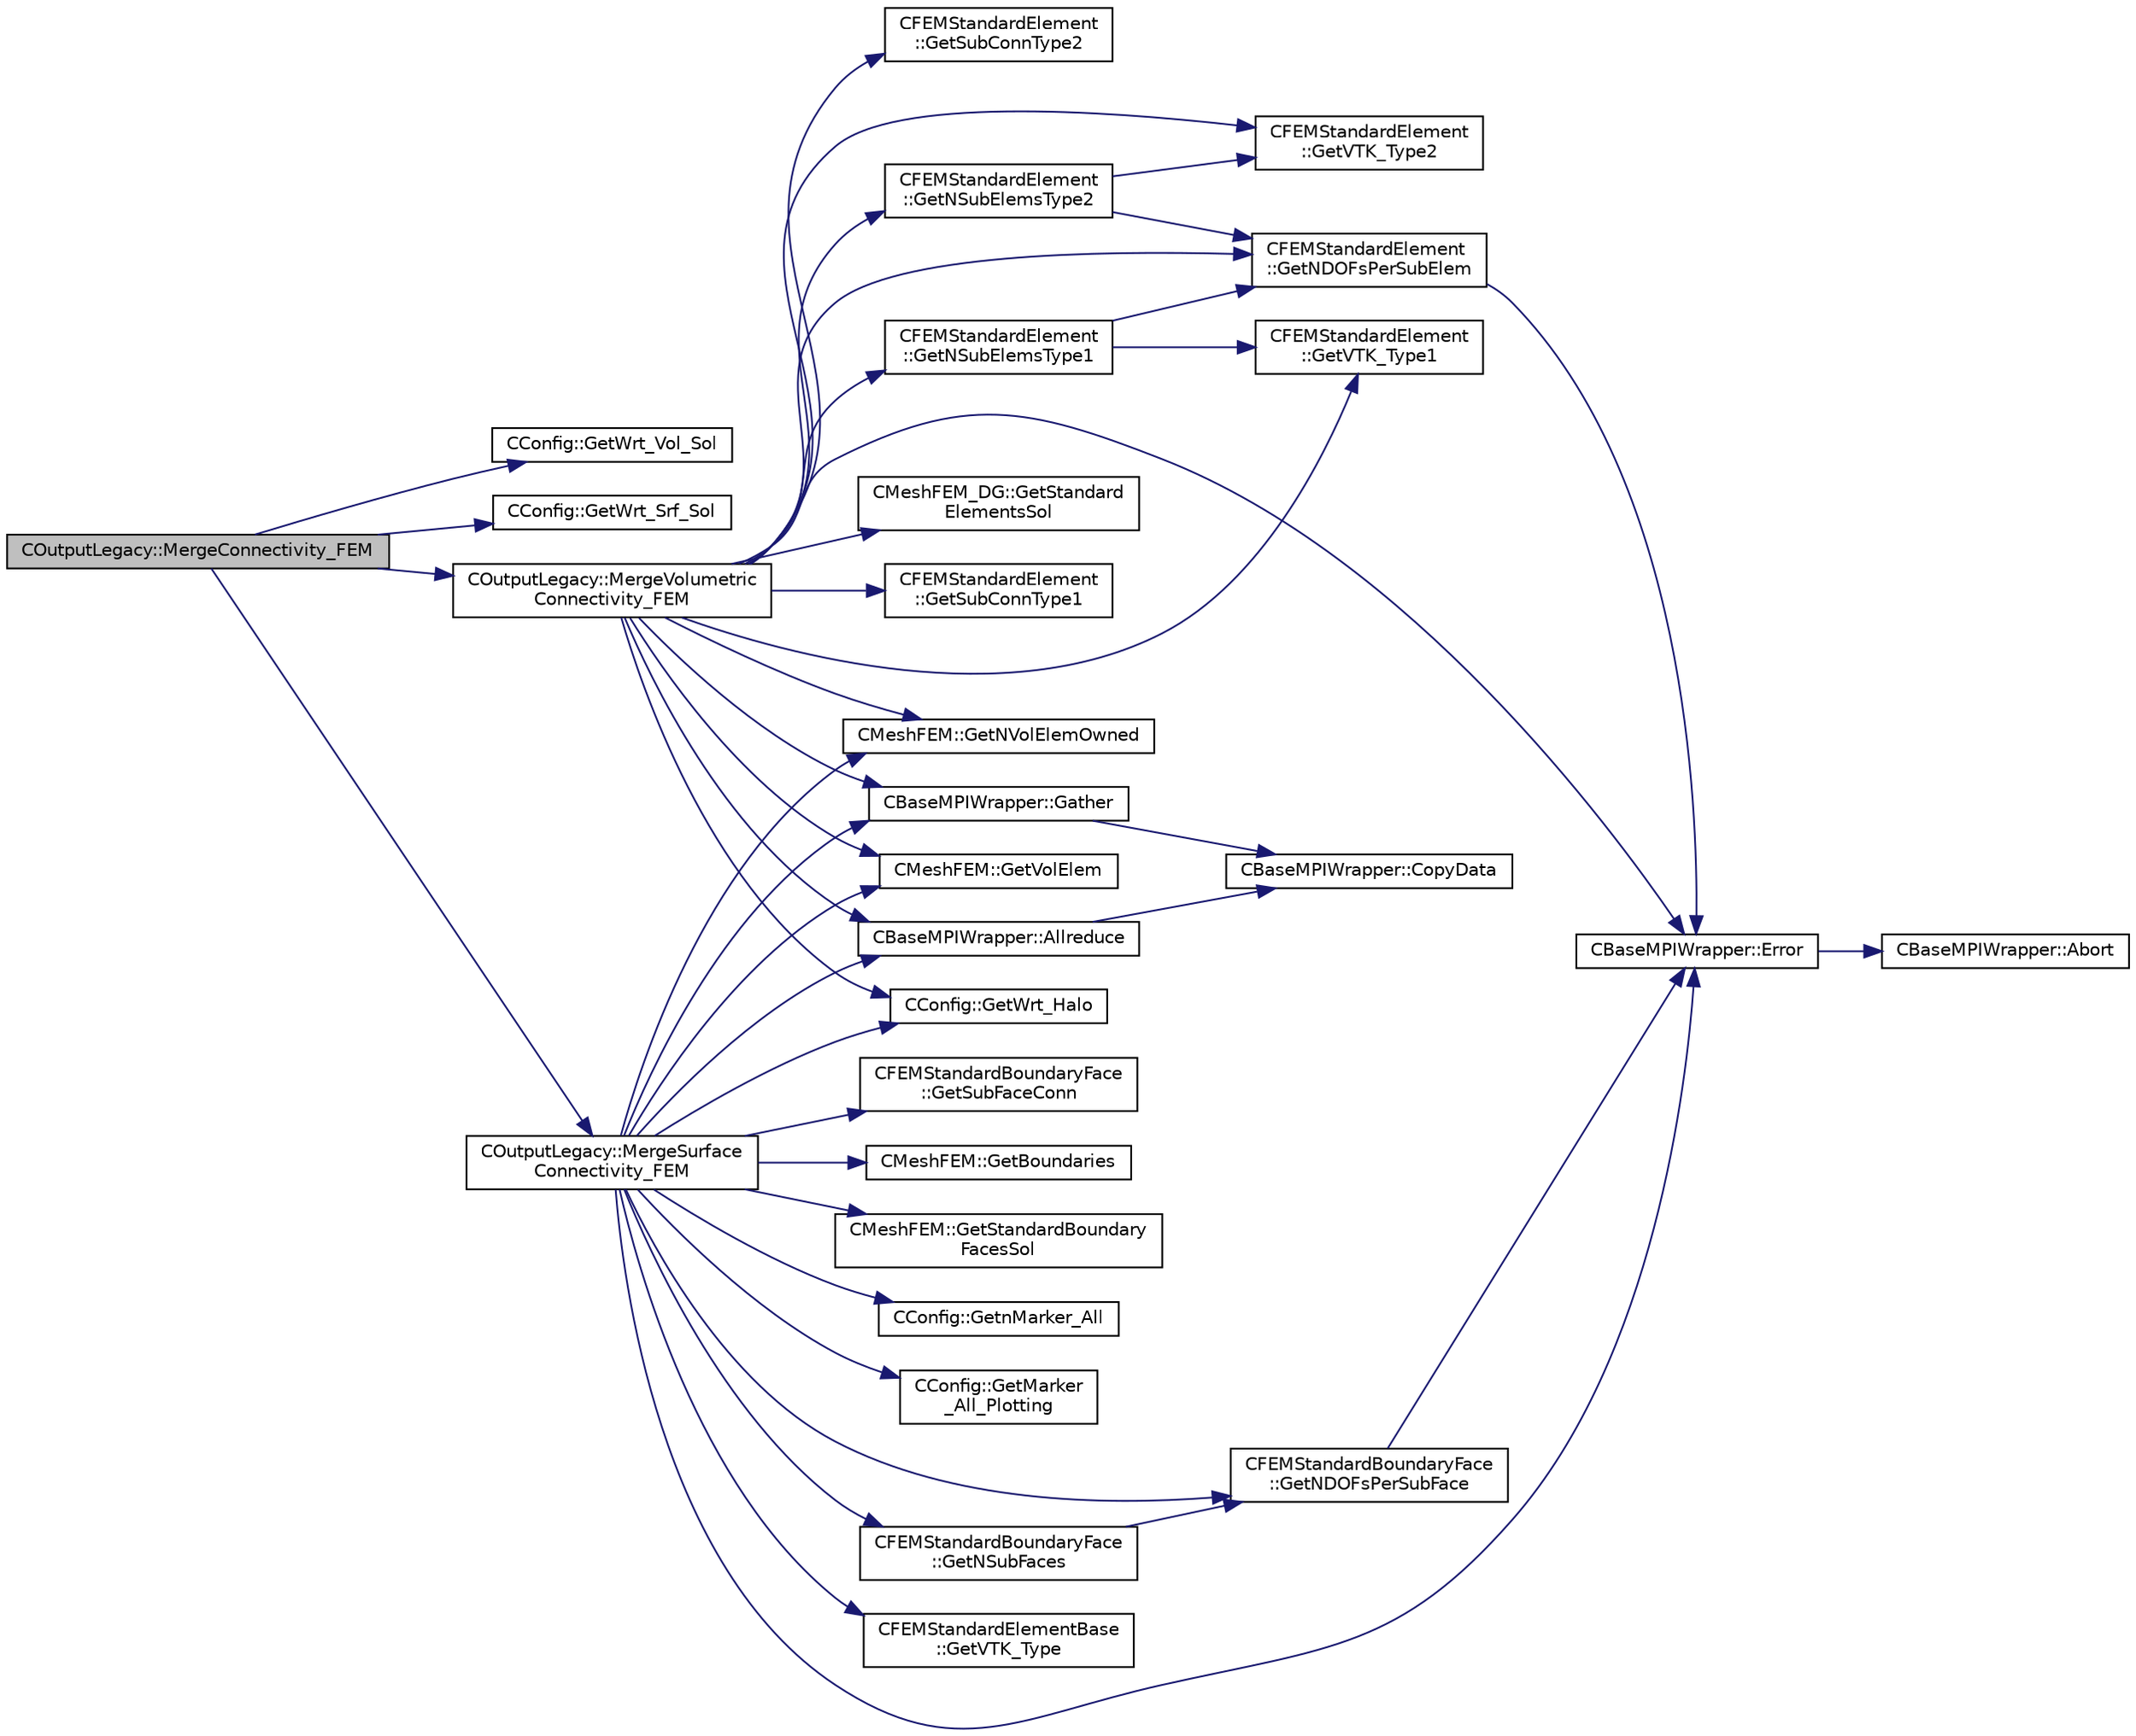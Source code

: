 digraph "COutputLegacy::MergeConnectivity_FEM"
{
  edge [fontname="Helvetica",fontsize="10",labelfontname="Helvetica",labelfontsize="10"];
  node [fontname="Helvetica",fontsize="10",shape=record];
  rankdir="LR";
  Node427 [label="COutputLegacy::MergeConnectivity_FEM",height=0.2,width=0.4,color="black", fillcolor="grey75", style="filled", fontcolor="black"];
  Node427 -> Node428 [color="midnightblue",fontsize="10",style="solid",fontname="Helvetica"];
  Node428 [label="CConfig::GetWrt_Vol_Sol",height=0.2,width=0.4,color="black", fillcolor="white", style="filled",URL="$class_c_config.html#a7a93effee952830203f6d9e59afb3c10",tooltip="Get information about writing a volume solution file. "];
  Node427 -> Node429 [color="midnightblue",fontsize="10",style="solid",fontname="Helvetica"];
  Node429 [label="CConfig::GetWrt_Srf_Sol",height=0.2,width=0.4,color="black", fillcolor="white", style="filled",URL="$class_c_config.html#af20a02c728330d647cb81c4649f510d4",tooltip="Get information about writing a surface solution file. "];
  Node427 -> Node430 [color="midnightblue",fontsize="10",style="solid",fontname="Helvetica"];
  Node430 [label="COutputLegacy::MergeVolumetric\lConnectivity_FEM",height=0.2,width=0.4,color="black", fillcolor="white", style="filled",URL="$class_c_output_legacy.html#aebd7f2340686aea0308fbf38e7a46e72",tooltip="Merge the connectivity for a single element type from all processors for the FEM solver. "];
  Node430 -> Node431 [color="midnightblue",fontsize="10",style="solid",fontname="Helvetica"];
  Node431 [label="CConfig::GetWrt_Halo",height=0.2,width=0.4,color="black", fillcolor="white", style="filled",URL="$class_c_config.html#a3d32189ce78a3e64358b9d5030606ffa",tooltip="Get information about writing rind layers to the solution files. "];
  Node430 -> Node432 [color="midnightblue",fontsize="10",style="solid",fontname="Helvetica"];
  Node432 [label="CMeshFEM::GetNVolElemOwned",height=0.2,width=0.4,color="black", fillcolor="white", style="filled",URL="$class_c_mesh_f_e_m.html#a665c7319b3d55a66ba83cd074b35f9a5",tooltip="Function, which makes available the number of owned volume elements in the local FEM mesh..."];
  Node430 -> Node433 [color="midnightblue",fontsize="10",style="solid",fontname="Helvetica"];
  Node433 [label="CMeshFEM::GetVolElem",height=0.2,width=0.4,color="black", fillcolor="white", style="filled",URL="$class_c_mesh_f_e_m.html#a838a7b4f4ad6edcf019a90113a09b290",tooltip="Function, which makes available the volume elements in the local FEM mesh. "];
  Node430 -> Node434 [color="midnightblue",fontsize="10",style="solid",fontname="Helvetica"];
  Node434 [label="CMeshFEM_DG::GetStandard\lElementsSol",height=0.2,width=0.4,color="black", fillcolor="white", style="filled",URL="$class_c_mesh_f_e_m___d_g.html#a54499dba9b28c04afe4fde40692e13b6",tooltip="Function, which makes available the standard volume elements of the solution. "];
  Node430 -> Node435 [color="midnightblue",fontsize="10",style="solid",fontname="Helvetica"];
  Node435 [label="CFEMStandardElement\l::GetVTK_Type1",height=0.2,width=0.4,color="black", fillcolor="white", style="filled",URL="$class_c_f_e_m_standard_element.html#af8341526567ab110cca6bde3bded9f3a",tooltip="Function, which makes available the type of the element in subConn1ForPlotting. "];
  Node430 -> Node436 [color="midnightblue",fontsize="10",style="solid",fontname="Helvetica"];
  Node436 [label="CFEMStandardElement\l::GetVTK_Type2",height=0.2,width=0.4,color="black", fillcolor="white", style="filled",URL="$class_c_f_e_m_standard_element.html#aceecd4b24a3a260337af723d7bd2ee3a",tooltip="Function, which makes available the type of the element in subConn2ForPlotting. "];
  Node430 -> Node437 [color="midnightblue",fontsize="10",style="solid",fontname="Helvetica"];
  Node437 [label="CFEMStandardElement\l::GetNSubElemsType1",height=0.2,width=0.4,color="black", fillcolor="white", style="filled",URL="$class_c_f_e_m_standard_element.html#a98ec79da0fb17aece3cc0b183f573d35",tooltip="Function, which makes available the number of sub-elements of type 1 for plotting. "];
  Node437 -> Node438 [color="midnightblue",fontsize="10",style="solid",fontname="Helvetica"];
  Node438 [label="CFEMStandardElement\l::GetNDOFsPerSubElem",height=0.2,width=0.4,color="black", fillcolor="white", style="filled",URL="$class_c_f_e_m_standard_element.html#acf9879543a9cafe9300439df4d79c303",tooltip="Function, which makes available the number of DOFs of a linear element, used for plotting. "];
  Node438 -> Node439 [color="midnightblue",fontsize="10",style="solid",fontname="Helvetica"];
  Node439 [label="CBaseMPIWrapper::Error",height=0.2,width=0.4,color="black", fillcolor="white", style="filled",URL="$class_c_base_m_p_i_wrapper.html#a04457c47629bda56704e6a8804833eeb"];
  Node439 -> Node440 [color="midnightblue",fontsize="10",style="solid",fontname="Helvetica"];
  Node440 [label="CBaseMPIWrapper::Abort",height=0.2,width=0.4,color="black", fillcolor="white", style="filled",URL="$class_c_base_m_p_i_wrapper.html#a21ef5681e2acb532d345e9bab173ef07"];
  Node437 -> Node435 [color="midnightblue",fontsize="10",style="solid",fontname="Helvetica"];
  Node430 -> Node438 [color="midnightblue",fontsize="10",style="solid",fontname="Helvetica"];
  Node430 -> Node441 [color="midnightblue",fontsize="10",style="solid",fontname="Helvetica"];
  Node441 [label="CFEMStandardElement\l::GetSubConnType1",height=0.2,width=0.4,color="black", fillcolor="white", style="filled",URL="$class_c_f_e_m_standard_element.html#ac0dffdaff16ceaef311c4a98e6f51e45",tooltip="Function, which makes available the the connectivity of the linear elements of type 1 as a const poin..."];
  Node430 -> Node442 [color="midnightblue",fontsize="10",style="solid",fontname="Helvetica"];
  Node442 [label="CFEMStandardElement\l::GetNSubElemsType2",height=0.2,width=0.4,color="black", fillcolor="white", style="filled",URL="$class_c_f_e_m_standard_element.html#aed0f6668e771b651a934b5b5d3de7d90",tooltip="Function, which makes available the number of sub-elements of type 2 for plotting. "];
  Node442 -> Node438 [color="midnightblue",fontsize="10",style="solid",fontname="Helvetica"];
  Node442 -> Node436 [color="midnightblue",fontsize="10",style="solid",fontname="Helvetica"];
  Node430 -> Node443 [color="midnightblue",fontsize="10",style="solid",fontname="Helvetica"];
  Node443 [label="CFEMStandardElement\l::GetSubConnType2",height=0.2,width=0.4,color="black", fillcolor="white", style="filled",URL="$class_c_f_e_m_standard_element.html#a8a7bcd33a66a45d70d62b72bf8609b85",tooltip="Function, which makes available the the connectivity of the linear elements of type 2 as a const poin..."];
  Node430 -> Node439 [color="midnightblue",fontsize="10",style="solid",fontname="Helvetica"];
  Node430 -> Node444 [color="midnightblue",fontsize="10",style="solid",fontname="Helvetica"];
  Node444 [label="CBaseMPIWrapper::Allreduce",height=0.2,width=0.4,color="black", fillcolor="white", style="filled",URL="$class_c_base_m_p_i_wrapper.html#a637b6fd917a8ca91ce748ba88e0d66b6"];
  Node444 -> Node445 [color="midnightblue",fontsize="10",style="solid",fontname="Helvetica"];
  Node445 [label="CBaseMPIWrapper::CopyData",height=0.2,width=0.4,color="black", fillcolor="white", style="filled",URL="$class_c_base_m_p_i_wrapper.html#a4725cc1dd65b161b483e812a538a5e36"];
  Node430 -> Node446 [color="midnightblue",fontsize="10",style="solid",fontname="Helvetica"];
  Node446 [label="CBaseMPIWrapper::Gather",height=0.2,width=0.4,color="black", fillcolor="white", style="filled",URL="$class_c_base_m_p_i_wrapper.html#a39e59958c13f7fefc74062ba2ff149f1"];
  Node446 -> Node445 [color="midnightblue",fontsize="10",style="solid",fontname="Helvetica"];
  Node427 -> Node447 [color="midnightblue",fontsize="10",style="solid",fontname="Helvetica"];
  Node447 [label="COutputLegacy::MergeSurface\lConnectivity_FEM",height=0.2,width=0.4,color="black", fillcolor="white", style="filled",URL="$class_c_output_legacy.html#ae2f0e0809fd6b66b5f8a21442928822c",tooltip="Merge the connectivity for a single element type from all processors for the FEM solver. "];
  Node447 -> Node431 [color="midnightblue",fontsize="10",style="solid",fontname="Helvetica"];
  Node447 -> Node432 [color="midnightblue",fontsize="10",style="solid",fontname="Helvetica"];
  Node447 -> Node433 [color="midnightblue",fontsize="10",style="solid",fontname="Helvetica"];
  Node447 -> Node448 [color="midnightblue",fontsize="10",style="solid",fontname="Helvetica"];
  Node448 [label="CMeshFEM::GetBoundaries",height=0.2,width=0.4,color="black", fillcolor="white", style="filled",URL="$class_c_mesh_f_e_m.html#ab056ee4e0e2283a391d35c5412406c1d",tooltip="Function, which makes available the boundaries of the local FEM mesh. "];
  Node447 -> Node449 [color="midnightblue",fontsize="10",style="solid",fontname="Helvetica"];
  Node449 [label="CMeshFEM::GetStandardBoundary\lFacesSol",height=0.2,width=0.4,color="black", fillcolor="white", style="filled",URL="$class_c_mesh_f_e_m.html#ad52714f971aaaa67a26012d286f51090",tooltip="Function, which makes available the standard boundary faces of the solution. "];
  Node447 -> Node450 [color="midnightblue",fontsize="10",style="solid",fontname="Helvetica"];
  Node450 [label="CConfig::GetnMarker_All",height=0.2,width=0.4,color="black", fillcolor="white", style="filled",URL="$class_c_config.html#a300c4884edfc0c2acf395036439004f4",tooltip="Get the total number of boundary markers including send/receive domains. "];
  Node447 -> Node451 [color="midnightblue",fontsize="10",style="solid",fontname="Helvetica"];
  Node451 [label="CConfig::GetMarker\l_All_Plotting",height=0.2,width=0.4,color="black", fillcolor="white", style="filled",URL="$class_c_config.html#a842c696afec970f97c070b32cae79d37",tooltip="Get the plotting information for a marker val_marker. "];
  Node447 -> Node452 [color="midnightblue",fontsize="10",style="solid",fontname="Helvetica"];
  Node452 [label="CFEMStandardElementBase\l::GetVTK_Type",height=0.2,width=0.4,color="black", fillcolor="white", style="filled",URL="$class_c_f_e_m_standard_element_base.html#a3a739564577c5df4be8022f785a60c23",tooltip="Function, which makes available the type of the element. "];
  Node447 -> Node453 [color="midnightblue",fontsize="10",style="solid",fontname="Helvetica"];
  Node453 [label="CFEMStandardBoundaryFace\l::GetNSubFaces",height=0.2,width=0.4,color="black", fillcolor="white", style="filled",URL="$class_c_f_e_m_standard_boundary_face.html#a0105c39f5b81141fbda352feac8d09e0",tooltip="Function, which makes available the number of linear subfaces used for plotting, among others..."];
  Node453 -> Node454 [color="midnightblue",fontsize="10",style="solid",fontname="Helvetica"];
  Node454 [label="CFEMStandardBoundaryFace\l::GetNDOFsPerSubFace",height=0.2,width=0.4,color="black", fillcolor="white", style="filled",URL="$class_c_f_e_m_standard_boundary_face.html#a8607e35cb6b702df59cc8f429d54d022",tooltip="Function, which makes available the number of DOFs of a linear subface, used for plotting, among others, plotting. "];
  Node454 -> Node439 [color="midnightblue",fontsize="10",style="solid",fontname="Helvetica"];
  Node447 -> Node454 [color="midnightblue",fontsize="10",style="solid",fontname="Helvetica"];
  Node447 -> Node455 [color="midnightblue",fontsize="10",style="solid",fontname="Helvetica"];
  Node455 [label="CFEMStandardBoundaryFace\l::GetSubFaceConn",height=0.2,width=0.4,color="black", fillcolor="white", style="filled",URL="$class_c_f_e_m_standard_boundary_face.html#ada45f8e04d0e5946b77b16378e5431e7",tooltip="Function, which makes available the the connectivity of the linear subfaces as a const pointer..."];
  Node447 -> Node439 [color="midnightblue",fontsize="10",style="solid",fontname="Helvetica"];
  Node447 -> Node444 [color="midnightblue",fontsize="10",style="solid",fontname="Helvetica"];
  Node447 -> Node446 [color="midnightblue",fontsize="10",style="solid",fontname="Helvetica"];
}
